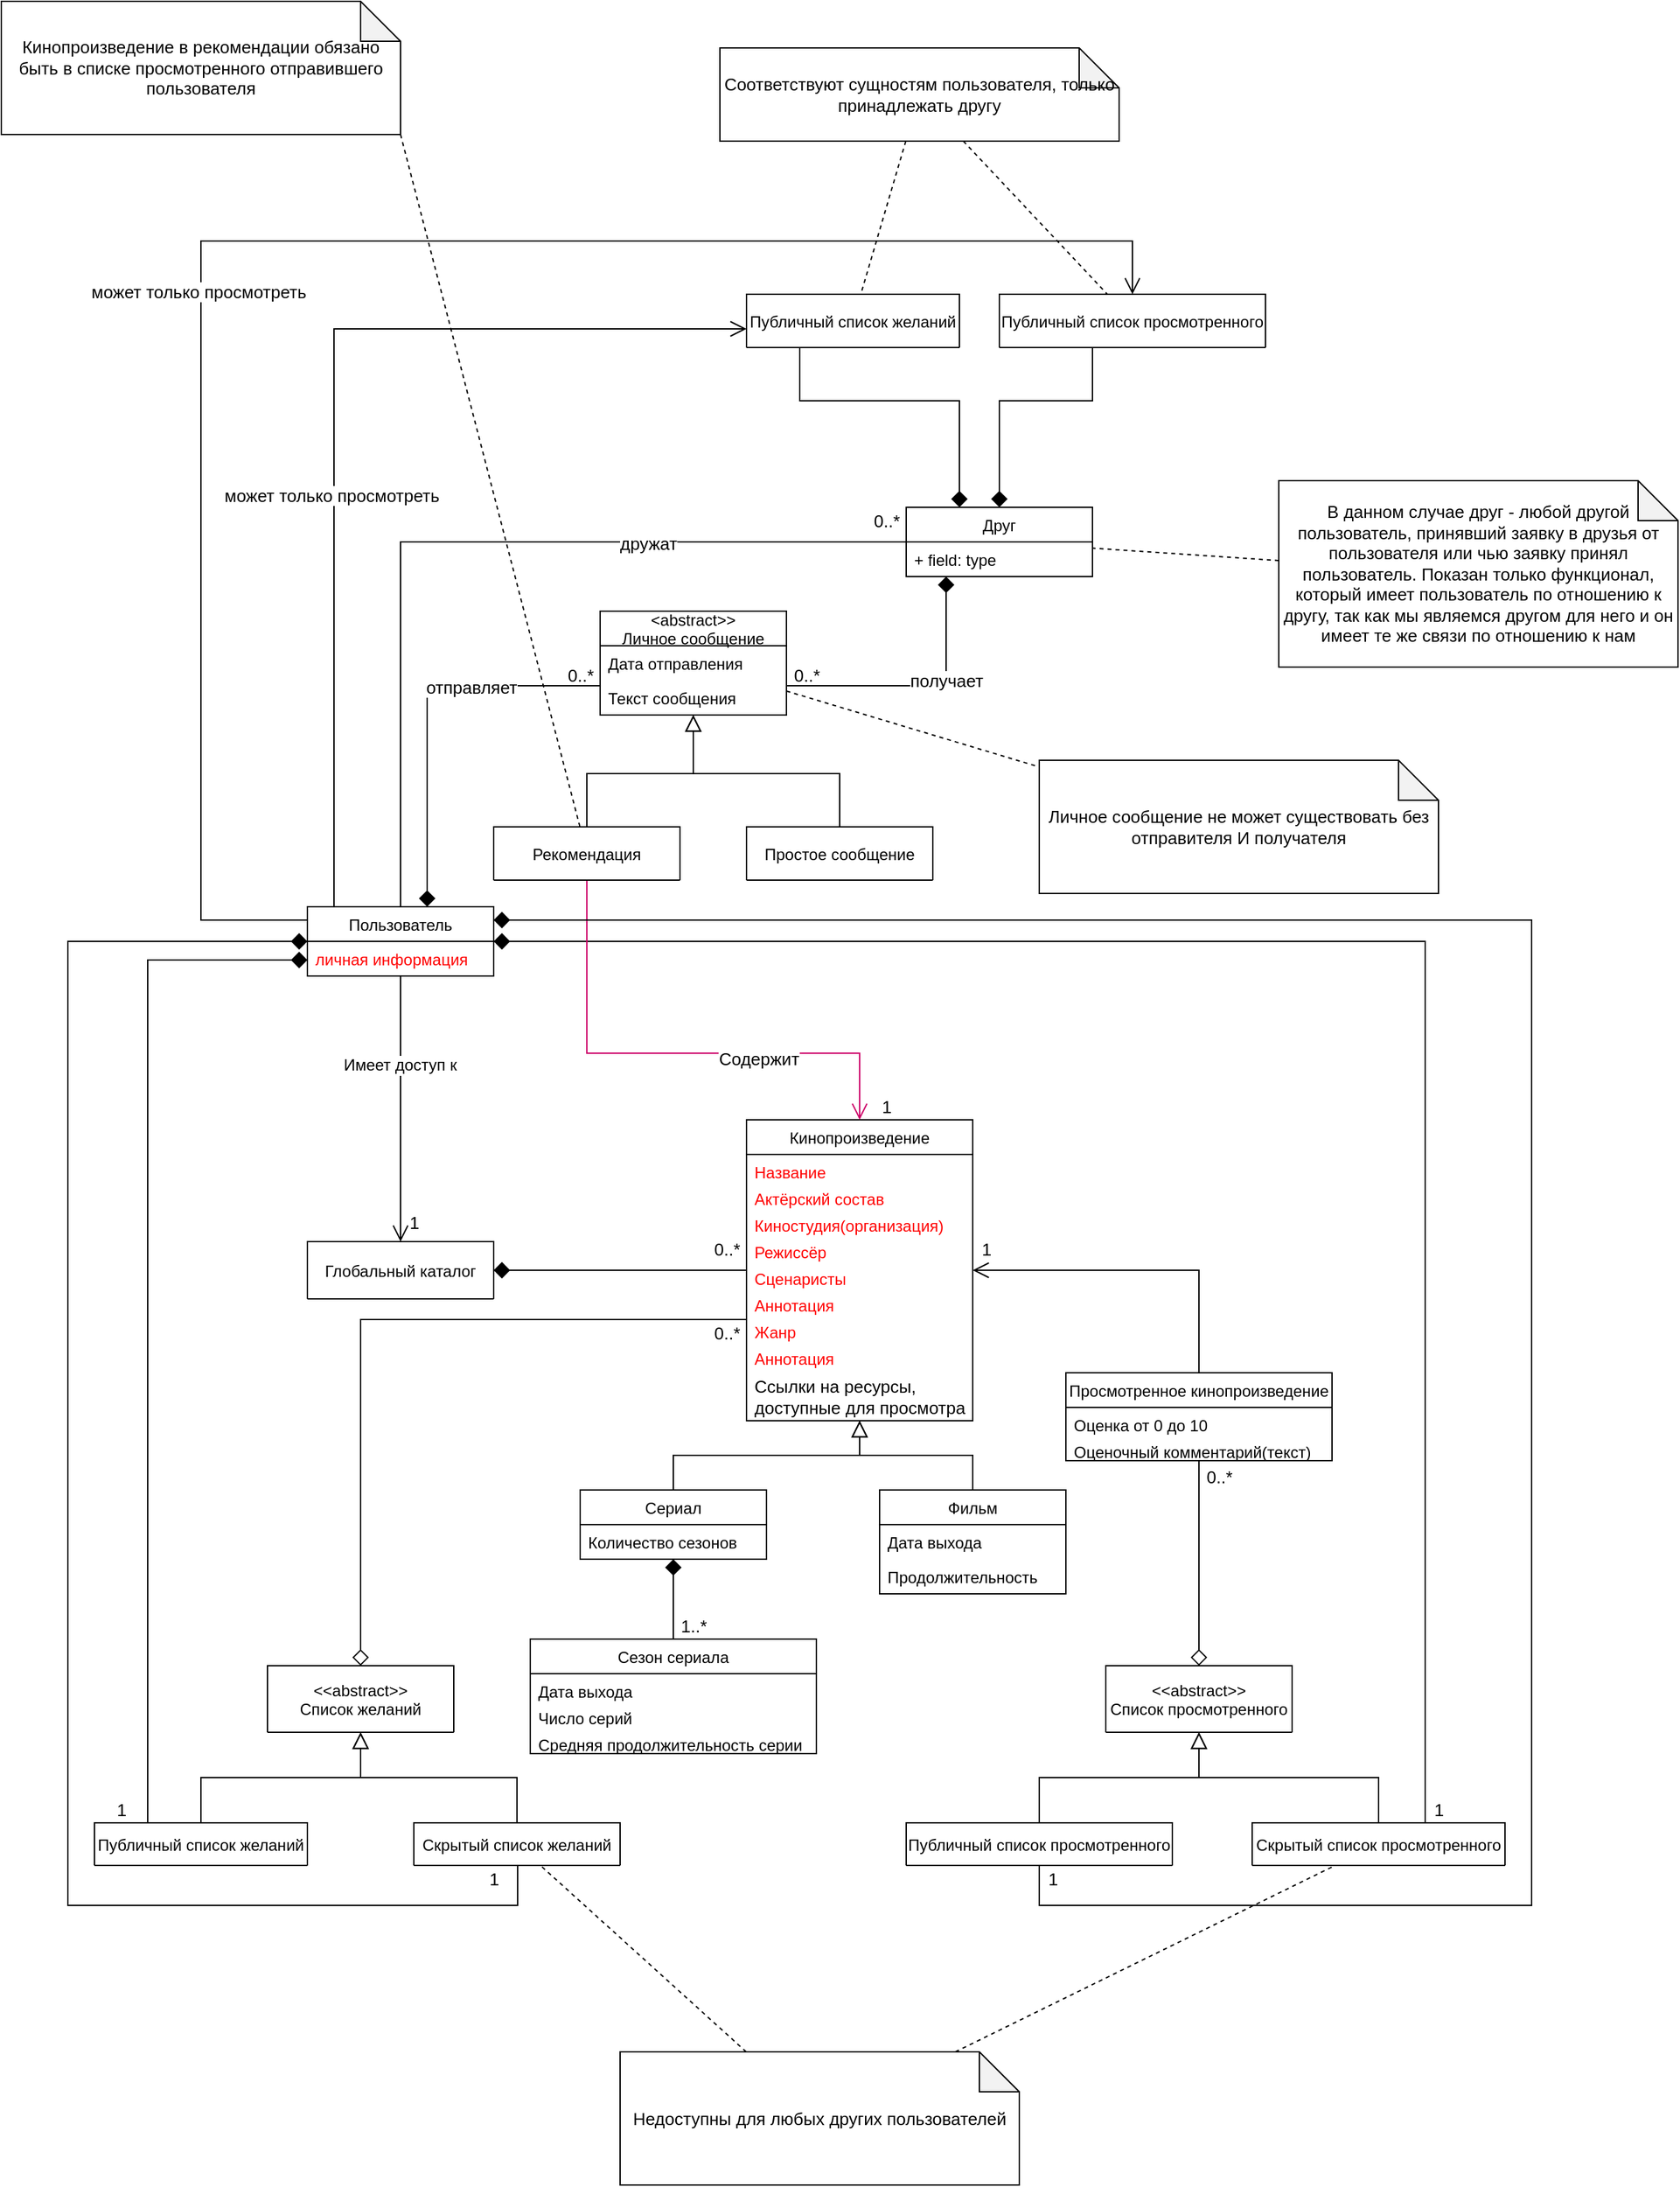 <mxfile version="17.0.0" type="github">
  <diagram id="8hOy7J-Tb4VkElEGlRXa" name="Page-1">
    <mxGraphModel dx="2318" dy="1896" grid="1" gridSize="10" guides="1" tooltips="1" connect="1" arrows="1" fold="1" page="1" pageScale="1" pageWidth="850" pageHeight="1100" math="0" shadow="0">
      <root>
        <mxCell id="0" />
        <mxCell id="1" parent="0" />
        <mxCell id="3TvEwHp-FLP5A3JZ4EUk-60" style="edgeStyle=orthogonalEdgeStyle;rounded=0;orthogonalLoop=1;jettySize=auto;html=1;startArrow=none;startFill=0;endArrow=open;endFill=0;startSize=10;endSize=10;" edge="1" parent="1" source="3TvEwHp-FLP5A3JZ4EUk-1" target="3TvEwHp-FLP5A3JZ4EUk-22">
          <mxGeometry relative="1" as="geometry" />
        </mxCell>
        <mxCell id="3TvEwHp-FLP5A3JZ4EUk-61" value="&lt;span style=&quot;font-size: 12px;&quot;&gt;Имеет доступ к&amp;nbsp;&lt;/span&gt;" style="edgeLabel;html=1;align=center;verticalAlign=middle;resizable=0;points=[];fontSize=12;" vertex="1" connectable="0" parent="3TvEwHp-FLP5A3JZ4EUk-60">
          <mxGeometry x="-0.332" y="1" relative="1" as="geometry">
            <mxPoint as="offset" />
          </mxGeometry>
        </mxCell>
        <mxCell id="3TvEwHp-FLP5A3JZ4EUk-63" style="edgeStyle=orthogonalEdgeStyle;rounded=0;orthogonalLoop=1;jettySize=auto;html=1;fontSize=13;startArrow=diamond;startFill=1;endArrow=none;endFill=0;startSize=10;endSize=10;" edge="1" parent="1" source="3TvEwHp-FLP5A3JZ4EUk-1" target="3TvEwHp-FLP5A3JZ4EUk-15">
          <mxGeometry relative="1" as="geometry">
            <Array as="points">
              <mxPoint x="50" y="100" />
            </Array>
          </mxGeometry>
        </mxCell>
        <mxCell id="3TvEwHp-FLP5A3JZ4EUk-65" style="edgeStyle=orthogonalEdgeStyle;rounded=0;orthogonalLoop=1;jettySize=auto;html=1;fontSize=13;startArrow=diamond;startFill=1;endArrow=none;endFill=0;startSize=10;endSize=10;" edge="1" parent="1" source="3TvEwHp-FLP5A3JZ4EUk-1" target="3TvEwHp-FLP5A3JZ4EUk-37">
          <mxGeometry relative="1" as="geometry">
            <Array as="points">
              <mxPoint x="1010" y="86" />
            </Array>
          </mxGeometry>
        </mxCell>
        <mxCell id="3TvEwHp-FLP5A3JZ4EUk-70" style="edgeStyle=orthogonalEdgeStyle;rounded=0;orthogonalLoop=1;jettySize=auto;html=1;fontSize=13;startArrow=none;startFill=0;endArrow=none;endFill=0;startSize=10;endSize=10;" edge="1" parent="1" source="3TvEwHp-FLP5A3JZ4EUk-1" target="3TvEwHp-FLP5A3JZ4EUk-68">
          <mxGeometry relative="1" as="geometry">
            <Array as="points">
              <mxPoint x="240" y="-214" />
            </Array>
          </mxGeometry>
        </mxCell>
        <mxCell id="3TvEwHp-FLP5A3JZ4EUk-90" value="дружат" style="edgeLabel;html=1;align=center;verticalAlign=middle;resizable=0;points=[];fontSize=13;" vertex="1" connectable="0" parent="3TvEwHp-FLP5A3JZ4EUk-70">
          <mxGeometry x="0.716" y="-1" relative="1" as="geometry">
            <mxPoint x="-101" as="offset" />
          </mxGeometry>
        </mxCell>
        <mxCell id="3TvEwHp-FLP5A3JZ4EUk-74" style="edgeStyle=orthogonalEdgeStyle;rounded=0;orthogonalLoop=1;jettySize=auto;html=1;fontSize=13;startArrow=diamond;startFill=1;endArrow=none;endFill=0;startSize=10;endSize=10;" edge="1" parent="1" source="3TvEwHp-FLP5A3JZ4EUk-1" target="3TvEwHp-FLP5A3JZ4EUk-72">
          <mxGeometry relative="1" as="geometry">
            <Array as="points">
              <mxPoint x="260" y="-106" />
            </Array>
          </mxGeometry>
        </mxCell>
        <mxCell id="3TvEwHp-FLP5A3JZ4EUk-121" value="отправляет" style="edgeLabel;html=1;align=center;verticalAlign=middle;resizable=0;points=[];fontSize=13;" vertex="1" connectable="0" parent="3TvEwHp-FLP5A3JZ4EUk-74">
          <mxGeometry x="0.348" y="-1" relative="1" as="geometry">
            <mxPoint x="-1" as="offset" />
          </mxGeometry>
        </mxCell>
        <mxCell id="3TvEwHp-FLP5A3JZ4EUk-113" style="edgeStyle=orthogonalEdgeStyle;rounded=0;orthogonalLoop=1;jettySize=auto;html=1;fontSize=13;startArrow=none;startFill=0;endArrow=open;endFill=0;startSize=10;endSize=10;" edge="1" parent="1" source="3TvEwHp-FLP5A3JZ4EUk-1" target="3TvEwHp-FLP5A3JZ4EUk-96">
          <mxGeometry relative="1" as="geometry">
            <Array as="points">
              <mxPoint x="190" y="-374" />
            </Array>
          </mxGeometry>
        </mxCell>
        <mxCell id="3TvEwHp-FLP5A3JZ4EUk-114" value="может только просмотреть" style="edgeLabel;html=1;align=center;verticalAlign=middle;resizable=0;points=[];fontSize=13;" vertex="1" connectable="0" parent="3TvEwHp-FLP5A3JZ4EUk-113">
          <mxGeometry x="-0.169" y="2" relative="1" as="geometry">
            <mxPoint as="offset" />
          </mxGeometry>
        </mxCell>
        <mxCell id="3TvEwHp-FLP5A3JZ4EUk-1" value="Пользователь" style="swimlane;fontStyle=0;childLayout=stackLayout;horizontal=1;startSize=26;fillColor=none;horizontalStack=0;resizeParent=1;resizeParentMax=0;resizeLast=0;collapsible=1;marginBottom=0;" vertex="1" parent="1">
          <mxGeometry x="170" y="60" width="140" height="52" as="geometry" />
        </mxCell>
        <mxCell id="3TvEwHp-FLP5A3JZ4EUk-2" value="личная информация" style="text;strokeColor=none;fillColor=none;align=left;verticalAlign=top;spacingLeft=4;spacingRight=4;overflow=hidden;rotatable=0;points=[[0,0.5],[1,0.5]];portConstraint=eastwest;fontColor=#FF0000;" vertex="1" parent="3TvEwHp-FLP5A3JZ4EUk-1">
          <mxGeometry y="26" width="140" height="26" as="geometry" />
        </mxCell>
        <mxCell id="3TvEwHp-FLP5A3JZ4EUk-30" style="edgeStyle=orthogonalEdgeStyle;rounded=0;orthogonalLoop=1;jettySize=auto;html=1;endArrow=block;endFill=0;startSize=10;endSize=10;" edge="1" parent="1" source="3TvEwHp-FLP5A3JZ4EUk-9" target="3TvEwHp-FLP5A3JZ4EUk-27">
          <mxGeometry relative="1" as="geometry" />
        </mxCell>
        <mxCell id="3TvEwHp-FLP5A3JZ4EUk-9" value="Фильм" style="swimlane;fontStyle=0;childLayout=stackLayout;horizontal=1;startSize=26;fillColor=none;horizontalStack=0;resizeParent=1;resizeParentMax=0;resizeLast=0;collapsible=1;marginBottom=0;" vertex="1" parent="1">
          <mxGeometry x="600" y="498" width="140" height="78" as="geometry" />
        </mxCell>
        <mxCell id="3TvEwHp-FLP5A3JZ4EUk-10" value="Дата выхода" style="text;strokeColor=none;fillColor=none;align=left;verticalAlign=top;spacingLeft=4;spacingRight=4;overflow=hidden;rotatable=0;points=[[0,0.5],[1,0.5]];portConstraint=eastwest;" vertex="1" parent="3TvEwHp-FLP5A3JZ4EUk-9">
          <mxGeometry y="26" width="140" height="26" as="geometry" />
        </mxCell>
        <mxCell id="3TvEwHp-FLP5A3JZ4EUk-52" value="Продолжительность" style="text;strokeColor=none;fillColor=none;align=left;verticalAlign=top;spacingLeft=4;spacingRight=4;overflow=hidden;rotatable=0;points=[[0,0.5],[1,0.5]];portConstraint=eastwest;" vertex="1" parent="3TvEwHp-FLP5A3JZ4EUk-9">
          <mxGeometry y="52" width="140" height="26" as="geometry" />
        </mxCell>
        <mxCell id="3TvEwHp-FLP5A3JZ4EUk-56" style="edgeStyle=orthogonalEdgeStyle;rounded=0;orthogonalLoop=1;jettySize=auto;html=1;startArrow=diamond;startFill=0;endArrow=none;endFill=0;startSize=10;endSize=10;" edge="1" parent="1" source="3TvEwHp-FLP5A3JZ4EUk-13" target="3TvEwHp-FLP5A3JZ4EUk-27">
          <mxGeometry relative="1" as="geometry">
            <Array as="points">
              <mxPoint x="210" y="370" />
            </Array>
          </mxGeometry>
        </mxCell>
        <mxCell id="3TvEwHp-FLP5A3JZ4EUk-13" value="&lt;&lt;abstract&gt;&gt;&#xa;Список желаний" style="swimlane;fontStyle=0;childLayout=stackLayout;horizontal=1;startSize=70;fillColor=none;horizontalStack=0;resizeParent=1;resizeParentMax=0;resizeLast=0;collapsible=1;marginBottom=0;" vertex="1" parent="1">
          <mxGeometry x="140" y="630" width="140" height="50" as="geometry" />
        </mxCell>
        <mxCell id="3TvEwHp-FLP5A3JZ4EUk-20" style="edgeStyle=orthogonalEdgeStyle;rounded=0;orthogonalLoop=1;jettySize=auto;html=1;endSize=10;startSize=10;endArrow=block;endFill=0;" edge="1" parent="1" source="3TvEwHp-FLP5A3JZ4EUk-15" target="3TvEwHp-FLP5A3JZ4EUk-13">
          <mxGeometry relative="1" as="geometry" />
        </mxCell>
        <mxCell id="3TvEwHp-FLP5A3JZ4EUk-15" value="Публичный список желаний" style="swimlane;fontStyle=0;childLayout=stackLayout;horizontal=1;startSize=32;fillColor=none;horizontalStack=0;resizeParent=1;resizeParentMax=0;resizeLast=0;collapsible=1;marginBottom=0;" vertex="1" parent="1">
          <mxGeometry x="10" y="748" width="160" height="32" as="geometry" />
        </mxCell>
        <mxCell id="3TvEwHp-FLP5A3JZ4EUk-21" style="edgeStyle=orthogonalEdgeStyle;rounded=0;orthogonalLoop=1;jettySize=auto;html=1;endArrow=block;endFill=0;startSize=10;endSize=10;" edge="1" parent="1" source="3TvEwHp-FLP5A3JZ4EUk-17" target="3TvEwHp-FLP5A3JZ4EUk-13">
          <mxGeometry relative="1" as="geometry" />
        </mxCell>
        <mxCell id="3TvEwHp-FLP5A3JZ4EUk-17" value="Скрытый список желаний" style="swimlane;fontStyle=0;childLayout=stackLayout;horizontal=1;startSize=42;fillColor=none;horizontalStack=0;resizeParent=1;resizeParentMax=0;resizeLast=0;collapsible=1;marginBottom=0;" vertex="1" parent="1">
          <mxGeometry x="250" y="748" width="155" height="32" as="geometry" />
        </mxCell>
        <mxCell id="3TvEwHp-FLP5A3JZ4EUk-40" style="edgeStyle=orthogonalEdgeStyle;rounded=0;orthogonalLoop=1;jettySize=auto;html=1;endArrow=none;endFill=0;startSize=10;endSize=10;startArrow=diamond;startFill=1;" edge="1" parent="1" source="3TvEwHp-FLP5A3JZ4EUk-22" target="3TvEwHp-FLP5A3JZ4EUk-27">
          <mxGeometry relative="1" as="geometry" />
        </mxCell>
        <mxCell id="3TvEwHp-FLP5A3JZ4EUk-22" value="Глобальный каталог" style="swimlane;fontStyle=0;childLayout=stackLayout;horizontal=1;startSize=52;fillColor=none;horizontalStack=0;resizeParent=1;resizeParentMax=0;resizeLast=0;collapsible=1;marginBottom=0;" vertex="1" parent="1">
          <mxGeometry x="170" y="311.5" width="140" height="43" as="geometry" />
        </mxCell>
        <mxCell id="3TvEwHp-FLP5A3JZ4EUk-29" style="edgeStyle=orthogonalEdgeStyle;rounded=0;orthogonalLoop=1;jettySize=auto;html=1;endArrow=block;endFill=0;startSize=10;endSize=10;" edge="1" parent="1" source="3TvEwHp-FLP5A3JZ4EUk-25" target="3TvEwHp-FLP5A3JZ4EUk-27">
          <mxGeometry relative="1" as="geometry" />
        </mxCell>
        <mxCell id="3TvEwHp-FLP5A3JZ4EUk-43" style="edgeStyle=orthogonalEdgeStyle;rounded=0;orthogonalLoop=1;jettySize=auto;html=1;startArrow=diamond;startFill=1;endArrow=none;endFill=0;startSize=10;endSize=10;" edge="1" parent="1" source="3TvEwHp-FLP5A3JZ4EUk-25" target="3TvEwHp-FLP5A3JZ4EUk-41">
          <mxGeometry relative="1" as="geometry" />
        </mxCell>
        <mxCell id="3TvEwHp-FLP5A3JZ4EUk-25" value="Сериал" style="swimlane;fontStyle=0;childLayout=stackLayout;horizontal=1;startSize=26;fillColor=none;horizontalStack=0;resizeParent=1;resizeParentMax=0;resizeLast=0;collapsible=1;marginBottom=0;" vertex="1" parent="1">
          <mxGeometry x="375" y="498" width="140" height="52" as="geometry" />
        </mxCell>
        <mxCell id="3TvEwHp-FLP5A3JZ4EUk-26" value="Количество сезонов" style="text;strokeColor=none;fillColor=none;align=left;verticalAlign=top;spacingLeft=4;spacingRight=4;overflow=hidden;rotatable=0;points=[[0,0.5],[1,0.5]];portConstraint=eastwest;" vertex="1" parent="3TvEwHp-FLP5A3JZ4EUk-25">
          <mxGeometry y="26" width="140" height="26" as="geometry" />
        </mxCell>
        <mxCell id="3TvEwHp-FLP5A3JZ4EUk-27" value="Кинопроизведение" style="swimlane;fontStyle=0;childLayout=stackLayout;horizontal=1;startSize=26;fillColor=none;horizontalStack=0;resizeParent=1;resizeParentMax=0;resizeLast=0;collapsible=1;marginBottom=0;labelBackgroundColor=none;fontColor=#000000;" vertex="1" parent="1">
          <mxGeometry x="500" y="220" width="170" height="226" as="geometry" />
        </mxCell>
        <mxCell id="3TvEwHp-FLP5A3JZ4EUk-28" value="Название" style="text;strokeColor=none;fillColor=none;align=left;verticalAlign=top;spacingLeft=4;spacingRight=4;overflow=hidden;rotatable=0;points=[[0,0.5],[1,0.5]];portConstraint=eastwest;fontColor=#FF0000;" vertex="1" parent="3TvEwHp-FLP5A3JZ4EUk-27">
          <mxGeometry y="26" width="170" height="20" as="geometry" />
        </mxCell>
        <mxCell id="3TvEwHp-FLP5A3JZ4EUk-44" value="Актёрский состав" style="text;strokeColor=none;fillColor=none;align=left;verticalAlign=top;spacingLeft=4;spacingRight=4;overflow=hidden;rotatable=0;points=[[0,0.5],[1,0.5]];portConstraint=eastwest;fontColor=#FF0000;" vertex="1" parent="3TvEwHp-FLP5A3JZ4EUk-27">
          <mxGeometry y="46" width="170" height="20" as="geometry" />
        </mxCell>
        <mxCell id="3TvEwHp-FLP5A3JZ4EUk-45" value="Киностудия(организация)" style="text;strokeColor=none;fillColor=none;align=left;verticalAlign=top;spacingLeft=4;spacingRight=4;overflow=hidden;rotatable=0;points=[[0,0.5],[1,0.5]];portConstraint=eastwest;fontColor=#FF0000;" vertex="1" parent="3TvEwHp-FLP5A3JZ4EUk-27">
          <mxGeometry y="66" width="170" height="20" as="geometry" />
        </mxCell>
        <mxCell id="3TvEwHp-FLP5A3JZ4EUk-46" value="Режиссёр" style="text;strokeColor=none;fillColor=none;align=left;verticalAlign=top;spacingLeft=4;spacingRight=4;overflow=hidden;rotatable=0;points=[[0,0.5],[1,0.5]];portConstraint=eastwest;fontColor=#FF0000;" vertex="1" parent="3TvEwHp-FLP5A3JZ4EUk-27">
          <mxGeometry y="86" width="170" height="20" as="geometry" />
        </mxCell>
        <mxCell id="3TvEwHp-FLP5A3JZ4EUk-47" value="Сценаристы" style="text;strokeColor=none;fillColor=none;align=left;verticalAlign=top;spacingLeft=4;spacingRight=4;overflow=hidden;rotatable=0;points=[[0,0.5],[1,0.5]];portConstraint=eastwest;fontColor=#FF0000;" vertex="1" parent="3TvEwHp-FLP5A3JZ4EUk-27">
          <mxGeometry y="106" width="170" height="20" as="geometry" />
        </mxCell>
        <mxCell id="3TvEwHp-FLP5A3JZ4EUk-48" value="Аннотация" style="text;strokeColor=none;fillColor=none;align=left;verticalAlign=top;spacingLeft=4;spacingRight=4;overflow=hidden;rotatable=0;points=[[0,0.5],[1,0.5]];portConstraint=eastwest;fontColor=#FF0000;" vertex="1" parent="3TvEwHp-FLP5A3JZ4EUk-27">
          <mxGeometry y="126" width="170" height="20" as="geometry" />
        </mxCell>
        <mxCell id="3TvEwHp-FLP5A3JZ4EUk-50" value="Жанр" style="text;strokeColor=none;fillColor=none;align=left;verticalAlign=top;spacingLeft=4;spacingRight=4;overflow=hidden;rotatable=0;points=[[0,0.5],[1,0.5]];portConstraint=eastwest;fontColor=#FF0000;" vertex="1" parent="3TvEwHp-FLP5A3JZ4EUk-27">
          <mxGeometry y="146" width="170" height="20" as="geometry" />
        </mxCell>
        <mxCell id="3TvEwHp-FLP5A3JZ4EUk-51" value="Аннотация" style="text;strokeColor=none;fillColor=none;align=left;verticalAlign=top;spacingLeft=4;spacingRight=4;overflow=hidden;rotatable=0;points=[[0,0.5],[1,0.5]];portConstraint=eastwest;fontColor=#FF0000;" vertex="1" parent="3TvEwHp-FLP5A3JZ4EUk-27">
          <mxGeometry y="166" width="170" height="20" as="geometry" />
        </mxCell>
        <mxCell id="3TvEwHp-FLP5A3JZ4EUk-62" value="Ссылки на ресурсы, &#xa;доступные для просмотра" style="text;strokeColor=none;fillColor=none;align=left;verticalAlign=top;spacingLeft=4;spacingRight=4;overflow=hidden;rotatable=0;points=[[0,0.5],[1,0.5]];portConstraint=eastwest;fontSize=13;fontColor=#000000;" vertex="1" parent="3TvEwHp-FLP5A3JZ4EUk-27">
          <mxGeometry y="186" width="170" height="40" as="geometry" />
        </mxCell>
        <mxCell id="3TvEwHp-FLP5A3JZ4EUk-55" style="edgeStyle=orthogonalEdgeStyle;rounded=0;orthogonalLoop=1;jettySize=auto;html=1;startArrow=diamond;startFill=0;endArrow=none;endFill=0;startSize=10;endSize=10;" edge="1" parent="1" source="3TvEwHp-FLP5A3JZ4EUk-31" target="3TvEwHp-FLP5A3JZ4EUk-100">
          <mxGeometry relative="1" as="geometry">
            <mxPoint x="840" y="510" as="targetPoint" />
            <Array as="points">
              <mxPoint x="840" y="490" />
              <mxPoint x="840" y="490" />
            </Array>
          </mxGeometry>
        </mxCell>
        <mxCell id="3TvEwHp-FLP5A3JZ4EUk-31" value="&lt;&lt;abstract&gt;&gt;&#xa;Список просмотренного" style="swimlane;fontStyle=0;childLayout=stackLayout;horizontal=1;startSize=60;fillColor=none;horizontalStack=0;resizeParent=1;resizeParentMax=0;resizeLast=0;collapsible=1;marginBottom=0;" vertex="1" parent="1">
          <mxGeometry x="770" y="630" width="140" height="50" as="geometry" />
        </mxCell>
        <mxCell id="3TvEwHp-FLP5A3JZ4EUk-33" style="edgeStyle=orthogonalEdgeStyle;rounded=0;orthogonalLoop=1;jettySize=auto;html=1;endSize=10;startSize=10;endArrow=block;endFill=0;" edge="1" source="3TvEwHp-FLP5A3JZ4EUk-34" target="3TvEwHp-FLP5A3JZ4EUk-31" parent="1">
          <mxGeometry relative="1" as="geometry" />
        </mxCell>
        <mxCell id="3TvEwHp-FLP5A3JZ4EUk-34" value="Публичный список просмотренного" style="swimlane;fontStyle=0;childLayout=stackLayout;horizontal=1;startSize=42;fillColor=none;horizontalStack=0;resizeParent=1;resizeParentMax=0;resizeLast=0;collapsible=1;marginBottom=0;" vertex="1" parent="1">
          <mxGeometry x="620" y="748" width="200" height="32" as="geometry" />
        </mxCell>
        <mxCell id="3TvEwHp-FLP5A3JZ4EUk-36" style="edgeStyle=orthogonalEdgeStyle;rounded=0;orthogonalLoop=1;jettySize=auto;html=1;endArrow=block;endFill=0;startSize=10;endSize=10;" edge="1" source="3TvEwHp-FLP5A3JZ4EUk-37" target="3TvEwHp-FLP5A3JZ4EUk-31" parent="1">
          <mxGeometry relative="1" as="geometry" />
        </mxCell>
        <mxCell id="3TvEwHp-FLP5A3JZ4EUk-37" value="Скрытый список просмотренного" style="swimlane;fontStyle=0;childLayout=stackLayout;horizontal=1;startSize=42;fillColor=none;horizontalStack=0;resizeParent=1;resizeParentMax=0;resizeLast=0;collapsible=1;marginBottom=0;" vertex="1" parent="1">
          <mxGeometry x="880" y="748" width="190" height="32" as="geometry" />
        </mxCell>
        <mxCell id="3TvEwHp-FLP5A3JZ4EUk-41" value="Сезон сериала" style="swimlane;fontStyle=0;childLayout=stackLayout;horizontal=1;startSize=26;fillColor=none;horizontalStack=0;resizeParent=1;resizeParentMax=0;resizeLast=0;collapsible=1;marginBottom=0;" vertex="1" parent="1">
          <mxGeometry x="337.5" y="610" width="215" height="86" as="geometry" />
        </mxCell>
        <mxCell id="3TvEwHp-FLP5A3JZ4EUk-42" value="Дата выхода" style="text;strokeColor=none;fillColor=none;align=left;verticalAlign=top;spacingLeft=4;spacingRight=4;overflow=hidden;rotatable=0;points=[[0,0.5],[1,0.5]];portConstraint=eastwest;" vertex="1" parent="3TvEwHp-FLP5A3JZ4EUk-41">
          <mxGeometry y="26" width="215" height="20" as="geometry" />
        </mxCell>
        <mxCell id="3TvEwHp-FLP5A3JZ4EUk-53" value="Число серий" style="text;strokeColor=none;fillColor=none;align=left;verticalAlign=top;spacingLeft=4;spacingRight=4;overflow=hidden;rotatable=0;points=[[0,0.5],[1,0.5]];portConstraint=eastwest;" vertex="1" parent="3TvEwHp-FLP5A3JZ4EUk-41">
          <mxGeometry y="46" width="215" height="20" as="geometry" />
        </mxCell>
        <mxCell id="3TvEwHp-FLP5A3JZ4EUk-54" value="Средняя продолжительность серии" style="text;strokeColor=none;fillColor=none;align=left;verticalAlign=top;spacingLeft=4;spacingRight=4;overflow=hidden;rotatable=0;points=[[0,0.5],[1,0.5]];portConstraint=eastwest;" vertex="1" parent="3TvEwHp-FLP5A3JZ4EUk-41">
          <mxGeometry y="66" width="215" height="20" as="geometry" />
        </mxCell>
        <mxCell id="3TvEwHp-FLP5A3JZ4EUk-75" style="edgeStyle=orthogonalEdgeStyle;rounded=0;orthogonalLoop=1;jettySize=auto;html=1;fontSize=13;startArrow=diamond;startFill=1;endArrow=none;endFill=0;startSize=10;endSize=10;" edge="1" parent="1" source="3TvEwHp-FLP5A3JZ4EUk-68" target="3TvEwHp-FLP5A3JZ4EUk-72">
          <mxGeometry relative="1" as="geometry">
            <Array as="points">
              <mxPoint x="650" y="-106" />
            </Array>
          </mxGeometry>
        </mxCell>
        <mxCell id="3TvEwHp-FLP5A3JZ4EUk-122" value="получает" style="edgeLabel;html=1;align=center;verticalAlign=middle;resizable=0;points=[];fontSize=13;" vertex="1" connectable="0" parent="3TvEwHp-FLP5A3JZ4EUk-75">
          <mxGeometry x="-0.235" relative="1" as="geometry">
            <mxPoint as="offset" />
          </mxGeometry>
        </mxCell>
        <mxCell id="3TvEwHp-FLP5A3JZ4EUk-111" style="edgeStyle=orthogonalEdgeStyle;rounded=0;orthogonalLoop=1;jettySize=auto;html=1;fontSize=13;startArrow=diamond;startFill=1;endArrow=none;endFill=0;startSize=10;endSize=10;" edge="1" parent="1" source="3TvEwHp-FLP5A3JZ4EUk-68" target="3TvEwHp-FLP5A3JZ4EUk-98">
          <mxGeometry relative="1" as="geometry">
            <Array as="points">
              <mxPoint x="690" y="-320" />
              <mxPoint x="760" y="-320" />
            </Array>
          </mxGeometry>
        </mxCell>
        <mxCell id="3TvEwHp-FLP5A3JZ4EUk-112" style="edgeStyle=orthogonalEdgeStyle;rounded=0;orthogonalLoop=1;jettySize=auto;html=1;fontSize=13;startArrow=diamond;startFill=1;endArrow=none;endFill=0;startSize=10;endSize=10;" edge="1" parent="1" source="3TvEwHp-FLP5A3JZ4EUk-68" target="3TvEwHp-FLP5A3JZ4EUk-96">
          <mxGeometry relative="1" as="geometry">
            <Array as="points">
              <mxPoint x="660" y="-320" />
              <mxPoint x="540" y="-320" />
            </Array>
          </mxGeometry>
        </mxCell>
        <mxCell id="3TvEwHp-FLP5A3JZ4EUk-68" value="Друг" style="swimlane;fontStyle=0;childLayout=stackLayout;horizontal=1;startSize=26;fillColor=none;horizontalStack=0;resizeParent=1;resizeParentMax=0;resizeLast=0;collapsible=1;marginBottom=0;" vertex="1" parent="1">
          <mxGeometry x="620" y="-240" width="140" height="52" as="geometry" />
        </mxCell>
        <mxCell id="3TvEwHp-FLP5A3JZ4EUk-69" value="+ field: type" style="text;strokeColor=none;fillColor=none;align=left;verticalAlign=top;spacingLeft=4;spacingRight=4;overflow=hidden;rotatable=0;points=[[0,0.5],[1,0.5]];portConstraint=eastwest;" vertex="1" parent="3TvEwHp-FLP5A3JZ4EUk-68">
          <mxGeometry y="26" width="140" height="26" as="geometry" />
        </mxCell>
        <mxCell id="3TvEwHp-FLP5A3JZ4EUk-72" value="&lt;abstract&gt;&gt;&#xa;Личное сообщение" style="swimlane;fontStyle=0;childLayout=stackLayout;horizontal=1;startSize=26;fillColor=none;horizontalStack=0;resizeParent=1;resizeParentMax=0;resizeLast=0;collapsible=1;marginBottom=0;" vertex="1" parent="1">
          <mxGeometry x="390" y="-162" width="140" height="78" as="geometry" />
        </mxCell>
        <mxCell id="3TvEwHp-FLP5A3JZ4EUk-73" value="Дата отправления" style="text;strokeColor=none;fillColor=none;align=left;verticalAlign=top;spacingLeft=4;spacingRight=4;overflow=hidden;rotatable=0;points=[[0,0.5],[1,0.5]];portConstraint=eastwest;" vertex="1" parent="3TvEwHp-FLP5A3JZ4EUk-72">
          <mxGeometry y="26" width="140" height="26" as="geometry" />
        </mxCell>
        <mxCell id="3TvEwHp-FLP5A3JZ4EUk-127" value="Текст сообщения" style="text;strokeColor=none;fillColor=none;align=left;verticalAlign=top;spacingLeft=4;spacingRight=4;overflow=hidden;rotatable=0;points=[[0,0.5],[1,0.5]];portConstraint=eastwest;" vertex="1" parent="3TvEwHp-FLP5A3JZ4EUk-72">
          <mxGeometry y="52" width="140" height="26" as="geometry" />
        </mxCell>
        <mxCell id="3TvEwHp-FLP5A3JZ4EUk-82" style="edgeStyle=orthogonalEdgeStyle;rounded=0;orthogonalLoop=1;jettySize=auto;html=1;fontSize=13;startArrow=none;startFill=0;endArrow=block;endFill=0;startSize=10;endSize=10;" edge="1" parent="1" source="3TvEwHp-FLP5A3JZ4EUk-77" target="3TvEwHp-FLP5A3JZ4EUk-72">
          <mxGeometry relative="1" as="geometry">
            <Array as="points">
              <mxPoint x="570" y="-40" />
              <mxPoint x="460" y="-40" />
            </Array>
          </mxGeometry>
        </mxCell>
        <mxCell id="3TvEwHp-FLP5A3JZ4EUk-77" value="Простое сообщение" style="swimlane;fontStyle=0;childLayout=stackLayout;horizontal=1;startSize=40;fillColor=none;horizontalStack=0;resizeParent=1;resizeParentMax=0;resizeLast=0;collapsible=1;marginBottom=0;" vertex="1" parent="1">
          <mxGeometry x="500" width="140" height="40" as="geometry" />
        </mxCell>
        <mxCell id="3TvEwHp-FLP5A3JZ4EUk-81" style="edgeStyle=orthogonalEdgeStyle;rounded=0;orthogonalLoop=1;jettySize=auto;html=1;fontSize=13;startArrow=none;startFill=0;endArrow=block;endFill=0;startSize=10;endSize=10;" edge="1" parent="1" source="3TvEwHp-FLP5A3JZ4EUk-79" target="3TvEwHp-FLP5A3JZ4EUk-72">
          <mxGeometry relative="1" as="geometry">
            <Array as="points">
              <mxPoint x="380" y="-40" />
              <mxPoint x="460" y="-40" />
            </Array>
          </mxGeometry>
        </mxCell>
        <mxCell id="3TvEwHp-FLP5A3JZ4EUk-83" style="edgeStyle=orthogonalEdgeStyle;rounded=0;orthogonalLoop=1;jettySize=auto;html=1;entryX=0.5;entryY=0;entryDx=0;entryDy=0;fontSize=13;startArrow=none;startFill=0;endArrow=open;endFill=0;startSize=10;endSize=10;strokeColor=#CC0066;" edge="1" parent="1" source="3TvEwHp-FLP5A3JZ4EUk-79" target="3TvEwHp-FLP5A3JZ4EUk-27">
          <mxGeometry relative="1" as="geometry">
            <Array as="points">
              <mxPoint x="380" y="170" />
              <mxPoint x="585" y="170" />
            </Array>
          </mxGeometry>
        </mxCell>
        <mxCell id="3TvEwHp-FLP5A3JZ4EUk-84" value="Содержит" style="edgeLabel;html=1;align=center;verticalAlign=middle;resizable=0;points=[];fontSize=13;" vertex="1" connectable="0" parent="3TvEwHp-FLP5A3JZ4EUk-83">
          <mxGeometry x="0.346" y="-4" relative="1" as="geometry">
            <mxPoint as="offset" />
          </mxGeometry>
        </mxCell>
        <mxCell id="3TvEwHp-FLP5A3JZ4EUk-79" value="Рекомендация" style="swimlane;fontStyle=0;childLayout=stackLayout;horizontal=1;startSize=40;fillColor=none;horizontalStack=0;resizeParent=1;resizeParentMax=0;resizeLast=0;collapsible=1;marginBottom=0;" vertex="1" parent="1">
          <mxGeometry x="310" width="140" height="40" as="geometry" />
        </mxCell>
        <mxCell id="3TvEwHp-FLP5A3JZ4EUk-86" value="Кинопроизведение в рекомендации обязано быть в списке просмотренного отправившего пользователя" style="shape=note;whiteSpace=wrap;html=1;backgroundOutline=1;darkOpacity=0.05;fontSize=13;" vertex="1" parent="1">
          <mxGeometry x="-60" y="-620" width="300" height="100" as="geometry" />
        </mxCell>
        <mxCell id="3TvEwHp-FLP5A3JZ4EUk-87" value="" style="endArrow=none;dashed=1;html=1;rounded=0;fontSize=13;startSize=10;endSize=10;exitX=1;exitY=1;exitDx=0;exitDy=0;exitPerimeter=0;" edge="1" parent="1" source="3TvEwHp-FLP5A3JZ4EUk-86" target="3TvEwHp-FLP5A3JZ4EUk-79">
          <mxGeometry width="50" height="50" relative="1" as="geometry">
            <mxPoint x="550" y="60" as="sourcePoint" />
            <mxPoint x="600" y="10" as="targetPoint" />
          </mxGeometry>
        </mxCell>
        <mxCell id="3TvEwHp-FLP5A3JZ4EUk-88" value="В данном случае друг - любой другой пользователь, принявший заявку в друзья от пользователя или чью заявку принял пользователь. Показан только функционал, который имеет пользователь по отношению к другу, так как мы являемся другом для него и он имеет те же связи по отношению к нам" style="shape=note;whiteSpace=wrap;html=1;backgroundOutline=1;darkOpacity=0.05;fontSize=13;" vertex="1" parent="1">
          <mxGeometry x="900" y="-260" width="300" height="140" as="geometry" />
        </mxCell>
        <mxCell id="3TvEwHp-FLP5A3JZ4EUk-92" value="" style="endArrow=none;dashed=1;html=1;rounded=0;fontSize=13;startSize=10;endSize=10;" edge="1" parent="1" source="3TvEwHp-FLP5A3JZ4EUk-88" target="3TvEwHp-FLP5A3JZ4EUk-68">
          <mxGeometry width="50" height="50" relative="1" as="geometry">
            <mxPoint x="550" y="-80" as="sourcePoint" />
            <mxPoint x="600" y="-130" as="targetPoint" />
          </mxGeometry>
        </mxCell>
        <mxCell id="3TvEwHp-FLP5A3JZ4EUk-93" value="Недоступны для любых других пользователей" style="shape=note;whiteSpace=wrap;html=1;backgroundOutline=1;darkOpacity=0.05;fontSize=13;" vertex="1" parent="1">
          <mxGeometry x="405" y="920" width="300" height="100" as="geometry" />
        </mxCell>
        <mxCell id="3TvEwHp-FLP5A3JZ4EUk-94" value="" style="endArrow=none;dashed=1;html=1;rounded=0;fontSize=13;startSize=10;endSize=10;" edge="1" parent="1" source="3TvEwHp-FLP5A3JZ4EUk-93" target="3TvEwHp-FLP5A3JZ4EUk-17">
          <mxGeometry width="50" height="50" relative="1" as="geometry">
            <mxPoint x="410" y="910" as="sourcePoint" />
            <mxPoint x="460" y="860" as="targetPoint" />
          </mxGeometry>
        </mxCell>
        <mxCell id="3TvEwHp-FLP5A3JZ4EUk-95" value="" style="endArrow=none;dashed=1;html=1;rounded=0;fontSize=13;startSize=10;endSize=10;" edge="1" parent="1" source="3TvEwHp-FLP5A3JZ4EUk-93" target="3TvEwHp-FLP5A3JZ4EUk-37">
          <mxGeometry width="50" height="50" relative="1" as="geometry">
            <mxPoint x="506.964" y="930" as="sourcePoint" />
            <mxPoint x="367.679" y="810" as="targetPoint" />
          </mxGeometry>
        </mxCell>
        <mxCell id="3TvEwHp-FLP5A3JZ4EUk-96" value="Публичный список желаний" style="swimlane;fontStyle=0;childLayout=stackLayout;horizontal=1;startSize=110;fillColor=none;horizontalStack=0;resizeParent=1;resizeParentMax=0;resizeLast=0;collapsible=1;marginBottom=0;" vertex="1" parent="1">
          <mxGeometry x="500" y="-400" width="160" height="40" as="geometry" />
        </mxCell>
        <mxCell id="3TvEwHp-FLP5A3JZ4EUk-98" value="Публичный список просмотренного" style="swimlane;fontStyle=0;childLayout=stackLayout;horizontal=1;startSize=50;fillColor=none;horizontalStack=0;resizeParent=1;resizeParentMax=0;resizeLast=0;collapsible=1;marginBottom=0;" vertex="1" parent="1">
          <mxGeometry x="690" y="-400" width="200" height="40" as="geometry" />
        </mxCell>
        <mxCell id="3TvEwHp-FLP5A3JZ4EUk-110" style="edgeStyle=orthogonalEdgeStyle;rounded=0;orthogonalLoop=1;jettySize=auto;html=1;fontSize=13;startArrow=none;startFill=0;endArrow=open;endFill=0;startSize=10;endSize=10;" edge="1" parent="1" source="3TvEwHp-FLP5A3JZ4EUk-100" target="3TvEwHp-FLP5A3JZ4EUk-27">
          <mxGeometry relative="1" as="geometry">
            <Array as="points">
              <mxPoint x="840" y="333" />
            </Array>
          </mxGeometry>
        </mxCell>
        <mxCell id="3TvEwHp-FLP5A3JZ4EUk-100" value="Просмотренное кинопроизведение" style="swimlane;fontStyle=0;childLayout=stackLayout;horizontal=1;startSize=26;fillColor=none;horizontalStack=0;resizeParent=1;resizeParentMax=0;resizeLast=0;collapsible=1;marginBottom=0;" vertex="1" parent="1">
          <mxGeometry x="740" y="410" width="200" height="66" as="geometry" />
        </mxCell>
        <mxCell id="3TvEwHp-FLP5A3JZ4EUk-105" value="Оценка от 0 до 10" style="text;strokeColor=none;fillColor=none;align=left;verticalAlign=top;spacingLeft=4;spacingRight=4;overflow=hidden;rotatable=0;points=[[0,0.5],[1,0.5]];portConstraint=eastwest;" vertex="1" parent="3TvEwHp-FLP5A3JZ4EUk-100">
          <mxGeometry y="26" width="200" height="20" as="geometry" />
        </mxCell>
        <mxCell id="3TvEwHp-FLP5A3JZ4EUk-117" value="Оценочный комментарий(текст)" style="text;strokeColor=none;fillColor=none;align=left;verticalAlign=top;spacingLeft=4;spacingRight=4;overflow=hidden;rotatable=0;points=[[0,0.5],[1,0.5]];portConstraint=eastwest;" vertex="1" parent="3TvEwHp-FLP5A3JZ4EUk-100">
          <mxGeometry y="46" width="200" height="20" as="geometry" />
        </mxCell>
        <mxCell id="3TvEwHp-FLP5A3JZ4EUk-115" style="edgeStyle=orthogonalEdgeStyle;rounded=0;orthogonalLoop=1;jettySize=auto;html=1;fontSize=13;startArrow=none;startFill=0;endArrow=open;endFill=0;startSize=10;endSize=10;" edge="1" parent="1" source="3TvEwHp-FLP5A3JZ4EUk-1" target="3TvEwHp-FLP5A3JZ4EUk-98">
          <mxGeometry relative="1" as="geometry">
            <mxPoint x="75.0" y="34" as="sourcePoint" />
            <mxPoint x="375.0" y="-400" as="targetPoint" />
            <Array as="points">
              <mxPoint x="90" y="70" />
              <mxPoint x="90" y="-440" />
              <mxPoint x="790" y="-440" />
            </Array>
          </mxGeometry>
        </mxCell>
        <mxCell id="3TvEwHp-FLP5A3JZ4EUk-116" value="может только просмотреть" style="edgeLabel;html=1;align=center;verticalAlign=middle;resizable=0;points=[];fontSize=13;" vertex="1" connectable="0" parent="3TvEwHp-FLP5A3JZ4EUk-115">
          <mxGeometry x="-0.169" y="2" relative="1" as="geometry">
            <mxPoint as="offset" />
          </mxGeometry>
        </mxCell>
        <mxCell id="3TvEwHp-FLP5A3JZ4EUk-119" value="0..*" style="text;html=1;align=center;verticalAlign=middle;resizable=0;points=[];autosize=1;strokeColor=none;fillColor=none;fontSize=13;" vertex="1" parent="1">
          <mxGeometry x="360" y="-124" width="30" height="20" as="geometry" />
        </mxCell>
        <mxCell id="3TvEwHp-FLP5A3JZ4EUk-120" value="0..*" style="text;html=1;align=center;verticalAlign=middle;resizable=0;points=[];autosize=1;strokeColor=none;fillColor=none;fontSize=13;" vertex="1" parent="1">
          <mxGeometry x="530" y="-124" width="30" height="20" as="geometry" />
        </mxCell>
        <mxCell id="3TvEwHp-FLP5A3JZ4EUk-123" value="Соответствуют сущностям пользователя, только принадлежать другу" style="shape=note;whiteSpace=wrap;html=1;backgroundOutline=1;darkOpacity=0.05;fontSize=13;" vertex="1" parent="1">
          <mxGeometry x="480" y="-585" width="300" height="70" as="geometry" />
        </mxCell>
        <mxCell id="3TvEwHp-FLP5A3JZ4EUk-124" value="" style="endArrow=none;dashed=1;html=1;rounded=0;fontSize=13;startSize=10;endSize=10;" edge="1" parent="1" source="3TvEwHp-FLP5A3JZ4EUk-123" target="3TvEwHp-FLP5A3JZ4EUk-96">
          <mxGeometry width="50" height="50" relative="1" as="geometry">
            <mxPoint x="419.17" y="-550" as="sourcePoint" />
            <mxPoint x="552.503" y="-30" as="targetPoint" />
          </mxGeometry>
        </mxCell>
        <mxCell id="3TvEwHp-FLP5A3JZ4EUk-125" value="" style="endArrow=none;dashed=1;html=1;rounded=0;fontSize=13;startSize=10;endSize=10;" edge="1" parent="1" source="3TvEwHp-FLP5A3JZ4EUk-123" target="3TvEwHp-FLP5A3JZ4EUk-98">
          <mxGeometry width="50" height="50" relative="1" as="geometry">
            <mxPoint x="675.161" y="-490" as="sourcePoint" />
            <mxPoint x="604.194" y="-390" as="targetPoint" />
          </mxGeometry>
        </mxCell>
        <mxCell id="3TvEwHp-FLP5A3JZ4EUk-128" value="0..*" style="text;html=1;align=center;verticalAlign=middle;resizable=0;points=[];autosize=1;strokeColor=none;fillColor=none;fontSize=13;" vertex="1" parent="1">
          <mxGeometry x="590" y="-240" width="30" height="20" as="geometry" />
        </mxCell>
        <mxCell id="3TvEwHp-FLP5A3JZ4EUk-129" value="1" style="text;html=1;align=center;verticalAlign=middle;resizable=0;points=[];autosize=1;strokeColor=none;fillColor=none;fontSize=13;" vertex="1" parent="1">
          <mxGeometry x="595" y="200" width="20" height="20" as="geometry" />
        </mxCell>
        <mxCell id="3TvEwHp-FLP5A3JZ4EUk-130" value="0..*" style="text;html=1;align=center;verticalAlign=middle;resizable=0;points=[];autosize=1;strokeColor=none;fillColor=none;fontSize=13;" vertex="1" parent="1">
          <mxGeometry x="470" y="307" width="30" height="20" as="geometry" />
        </mxCell>
        <mxCell id="3TvEwHp-FLP5A3JZ4EUk-131" value="1" style="text;html=1;align=center;verticalAlign=middle;resizable=0;points=[];autosize=1;strokeColor=none;fillColor=none;fontSize=13;" vertex="1" parent="1">
          <mxGeometry x="240" y="287" width="20" height="20" as="geometry" />
        </mxCell>
        <mxCell id="3TvEwHp-FLP5A3JZ4EUk-132" value="1" style="text;html=1;align=center;verticalAlign=middle;resizable=0;points=[];autosize=1;strokeColor=none;fillColor=none;fontSize=13;" vertex="1" parent="1">
          <mxGeometry x="670" y="307" width="20" height="20" as="geometry" />
        </mxCell>
        <mxCell id="3TvEwHp-FLP5A3JZ4EUk-133" value="1..*" style="text;html=1;align=center;verticalAlign=middle;resizable=0;points=[];autosize=1;strokeColor=none;fillColor=none;fontSize=13;" vertex="1" parent="1">
          <mxGeometry x="445" y="590" width="30" height="20" as="geometry" />
        </mxCell>
        <mxCell id="3TvEwHp-FLP5A3JZ4EUk-134" value="0..*" style="text;html=1;align=center;verticalAlign=middle;resizable=0;points=[];autosize=1;strokeColor=none;fillColor=none;fontSize=13;" vertex="1" parent="1">
          <mxGeometry x="470" y="370" width="30" height="20" as="geometry" />
        </mxCell>
        <mxCell id="3TvEwHp-FLP5A3JZ4EUk-135" value="0..*" style="text;html=1;align=center;verticalAlign=middle;resizable=0;points=[];autosize=1;strokeColor=none;fillColor=none;fontSize=13;" vertex="1" parent="1">
          <mxGeometry x="840" y="478" width="30" height="20" as="geometry" />
        </mxCell>
        <mxCell id="3TvEwHp-FLP5A3JZ4EUk-136" value="Личное сообщение не может существовать без отправителя И получателя" style="shape=note;whiteSpace=wrap;html=1;backgroundOutline=1;darkOpacity=0.05;fontSize=13;" vertex="1" parent="1">
          <mxGeometry x="720" y="-50" width="300" height="100" as="geometry" />
        </mxCell>
        <mxCell id="3TvEwHp-FLP5A3JZ4EUk-137" value="" style="endArrow=none;dashed=1;html=1;rounded=0;fontSize=13;startSize=10;endSize=10;" edge="1" parent="1" source="3TvEwHp-FLP5A3JZ4EUk-72" target="3TvEwHp-FLP5A3JZ4EUk-136">
          <mxGeometry width="50" height="50" relative="1" as="geometry">
            <mxPoint x="910.0" y="-190" as="sourcePoint" />
            <mxPoint x="770.0" y="-199.333" as="targetPoint" />
          </mxGeometry>
        </mxCell>
        <mxCell id="3TvEwHp-FLP5A3JZ4EUk-138" value="1" style="text;html=1;align=center;verticalAlign=middle;resizable=0;points=[];autosize=1;strokeColor=none;fillColor=none;fontSize=13;" vertex="1" parent="1">
          <mxGeometry x="20" y="728" width="20" height="20" as="geometry" />
        </mxCell>
        <mxCell id="3TvEwHp-FLP5A3JZ4EUk-139" style="edgeStyle=orthogonalEdgeStyle;rounded=0;orthogonalLoop=1;jettySize=auto;html=1;fontSize=13;startArrow=diamond;startFill=1;endArrow=none;endFill=0;startSize=10;endSize=10;" edge="1" parent="1" source="3TvEwHp-FLP5A3JZ4EUk-1" target="3TvEwHp-FLP5A3JZ4EUk-17">
          <mxGeometry relative="1" as="geometry">
            <mxPoint x="180.0" y="96" as="sourcePoint" />
            <mxPoint x="60" y="758" as="targetPoint" />
            <Array as="points">
              <mxPoint x="-10" y="86" />
              <mxPoint x="-10" y="810" />
              <mxPoint x="328" y="810" />
            </Array>
          </mxGeometry>
        </mxCell>
        <mxCell id="3TvEwHp-FLP5A3JZ4EUk-140" value="1" style="text;html=1;align=center;verticalAlign=middle;resizable=0;points=[];autosize=1;strokeColor=none;fillColor=none;fontSize=13;" vertex="1" parent="1">
          <mxGeometry x="300" y="780" width="20" height="20" as="geometry" />
        </mxCell>
        <mxCell id="3TvEwHp-FLP5A3JZ4EUk-141" style="edgeStyle=orthogonalEdgeStyle;rounded=0;orthogonalLoop=1;jettySize=auto;html=1;fontSize=13;startArrow=diamond;startFill=1;endArrow=none;endFill=0;startSize=10;endSize=10;" edge="1" parent="1" source="3TvEwHp-FLP5A3JZ4EUk-1" target="3TvEwHp-FLP5A3JZ4EUk-34">
          <mxGeometry relative="1" as="geometry">
            <mxPoint x="320.0" y="96" as="sourcePoint" />
            <mxPoint x="920.0" y="673.059" as="targetPoint" />
            <Array as="points">
              <mxPoint x="1090" y="70" />
              <mxPoint x="1090" y="810" />
              <mxPoint x="720" y="810" />
            </Array>
          </mxGeometry>
        </mxCell>
        <mxCell id="3TvEwHp-FLP5A3JZ4EUk-142" value="1" style="text;html=1;align=center;verticalAlign=middle;resizable=0;points=[];autosize=1;strokeColor=none;fillColor=none;fontSize=13;" vertex="1" parent="1">
          <mxGeometry x="720" y="780" width="20" height="20" as="geometry" />
        </mxCell>
        <mxCell id="3TvEwHp-FLP5A3JZ4EUk-143" value="1" style="text;html=1;align=center;verticalAlign=middle;resizable=0;points=[];autosize=1;strokeColor=none;fillColor=none;fontSize=13;" vertex="1" parent="1">
          <mxGeometry x="1010" y="728" width="20" height="20" as="geometry" />
        </mxCell>
      </root>
    </mxGraphModel>
  </diagram>
</mxfile>
